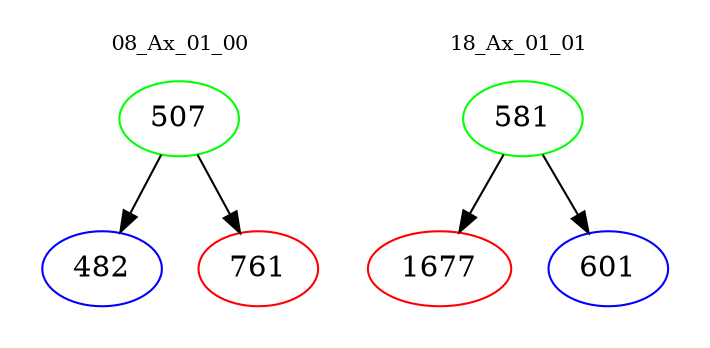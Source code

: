 digraph{
subgraph cluster_0 {
color = white
label = "08_Ax_01_00";
fontsize=10;
T0_507 [label="507", color="green"]
T0_507 -> T0_482 [color="black"]
T0_482 [label="482", color="blue"]
T0_507 -> T0_761 [color="black"]
T0_761 [label="761", color="red"]
}
subgraph cluster_1 {
color = white
label = "18_Ax_01_01";
fontsize=10;
T1_581 [label="581", color="green"]
T1_581 -> T1_1677 [color="black"]
T1_1677 [label="1677", color="red"]
T1_581 -> T1_601 [color="black"]
T1_601 [label="601", color="blue"]
}
}
